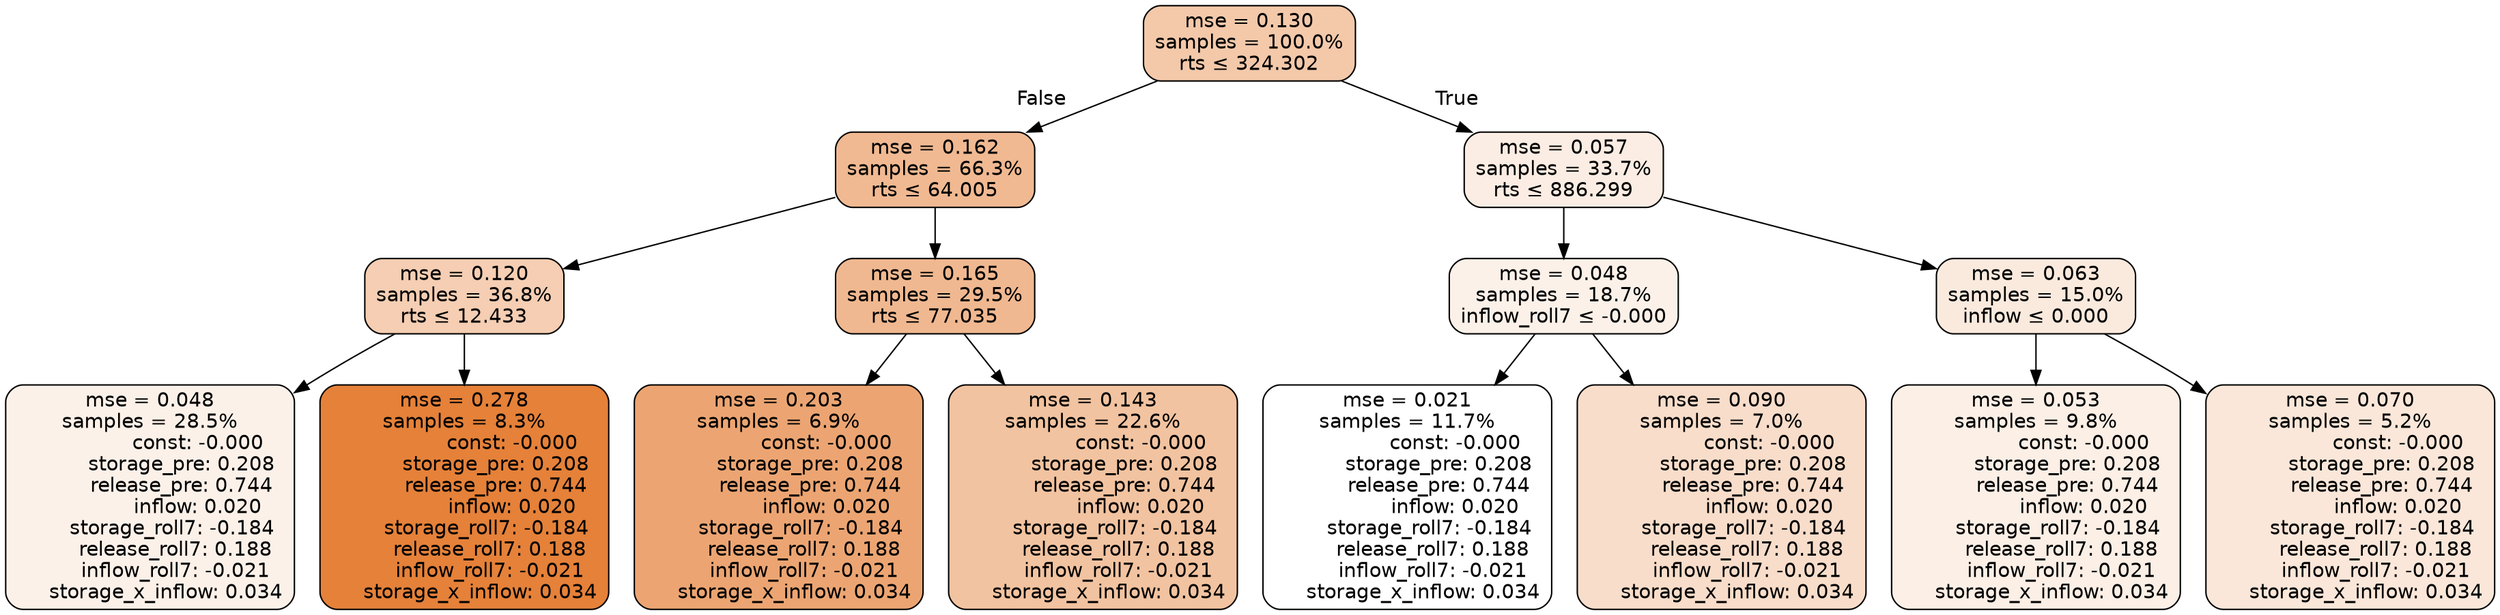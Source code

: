 digraph tree {
node [shape=rectangle, style="filled, rounded", color="black", fontname=helvetica] ;
edge [fontname=helvetica] ;
	"0" [label="mse = 0.130
samples = 100.0%
rts &le; 324.302", fillcolor="#f3c9aa"]
	"1" [label="mse = 0.162
samples = 66.3%
rts &le; 64.005", fillcolor="#f0b992"]
	"2" [label="mse = 0.120
samples = 36.8%
rts &le; 12.433", fillcolor="#f5ceb3"]
	"3" [label="mse = 0.048
samples = 28.5%
               const: -0.000
          storage_pre: 0.208
          release_pre: 0.744
               inflow: 0.020
       storage_roll7: -0.184
        release_roll7: 0.188
        inflow_roll7: -0.021
     storage_x_inflow: 0.034", fillcolor="#fcf1e9"]
	"4" [label="mse = 0.278
samples = 8.3%
               const: -0.000
          storage_pre: 0.208
          release_pre: 0.744
               inflow: 0.020
       storage_roll7: -0.184
        release_roll7: 0.188
        inflow_roll7: -0.021
     storage_x_inflow: 0.034", fillcolor="#e58139"]
	"5" [label="mse = 0.165
samples = 29.5%
rts &le; 77.035", fillcolor="#f0b890"]
	"6" [label="mse = 0.203
samples = 6.9%
               const: -0.000
          storage_pre: 0.208
          release_pre: 0.744
               inflow: 0.020
       storage_roll7: -0.184
        release_roll7: 0.188
        inflow_roll7: -0.021
     storage_x_inflow: 0.034", fillcolor="#eca572"]
	"7" [label="mse = 0.143
samples = 22.6%
               const: -0.000
          storage_pre: 0.208
          release_pre: 0.744
               inflow: 0.020
       storage_roll7: -0.184
        release_roll7: 0.188
        inflow_roll7: -0.021
     storage_x_inflow: 0.034", fillcolor="#f2c3a0"]
	"8" [label="mse = 0.057
samples = 33.7%
rts &le; 886.299", fillcolor="#fbede3"]
	"9" [label="mse = 0.048
samples = 18.7%
inflow_roll7 &le; -0.000", fillcolor="#fcf1e9"]
	"10" [label="mse = 0.021
samples = 11.7%
               const: -0.000
          storage_pre: 0.208
          release_pre: 0.744
               inflow: 0.020
       storage_roll7: -0.184
        release_roll7: 0.188
        inflow_roll7: -0.021
     storage_x_inflow: 0.034", fillcolor="#ffffff"]
	"11" [label="mse = 0.090
samples = 7.0%
               const: -0.000
          storage_pre: 0.208
          release_pre: 0.744
               inflow: 0.020
       storage_roll7: -0.184
        release_roll7: 0.188
        inflow_roll7: -0.021
     storage_x_inflow: 0.034", fillcolor="#f8ddca"]
	"12" [label="mse = 0.063
samples = 15.0%
inflow &le; 0.000", fillcolor="#faeade"]
	"13" [label="mse = 0.053
samples = 9.8%
               const: -0.000
          storage_pre: 0.208
          release_pre: 0.744
               inflow: 0.020
       storage_roll7: -0.184
        release_roll7: 0.188
        inflow_roll7: -0.021
     storage_x_inflow: 0.034", fillcolor="#fbefe6"]
	"14" [label="mse = 0.070
samples = 5.2%
               const: -0.000
          storage_pre: 0.208
          release_pre: 0.744
               inflow: 0.020
       storage_roll7: -0.184
        release_roll7: 0.188
        inflow_roll7: -0.021
     storage_x_inflow: 0.034", fillcolor="#fae7d9"]

	"0" -> "1" [labeldistance=2.5, labelangle=45, headlabel="False"]
	"1" -> "2"
	"2" -> "3"
	"2" -> "4"
	"1" -> "5"
	"5" -> "6"
	"5" -> "7"
	"0" -> "8" [labeldistance=2.5, labelangle=-45, headlabel="True"]
	"8" -> "9"
	"9" -> "10"
	"9" -> "11"
	"8" -> "12"
	"12" -> "13"
	"12" -> "14"
}